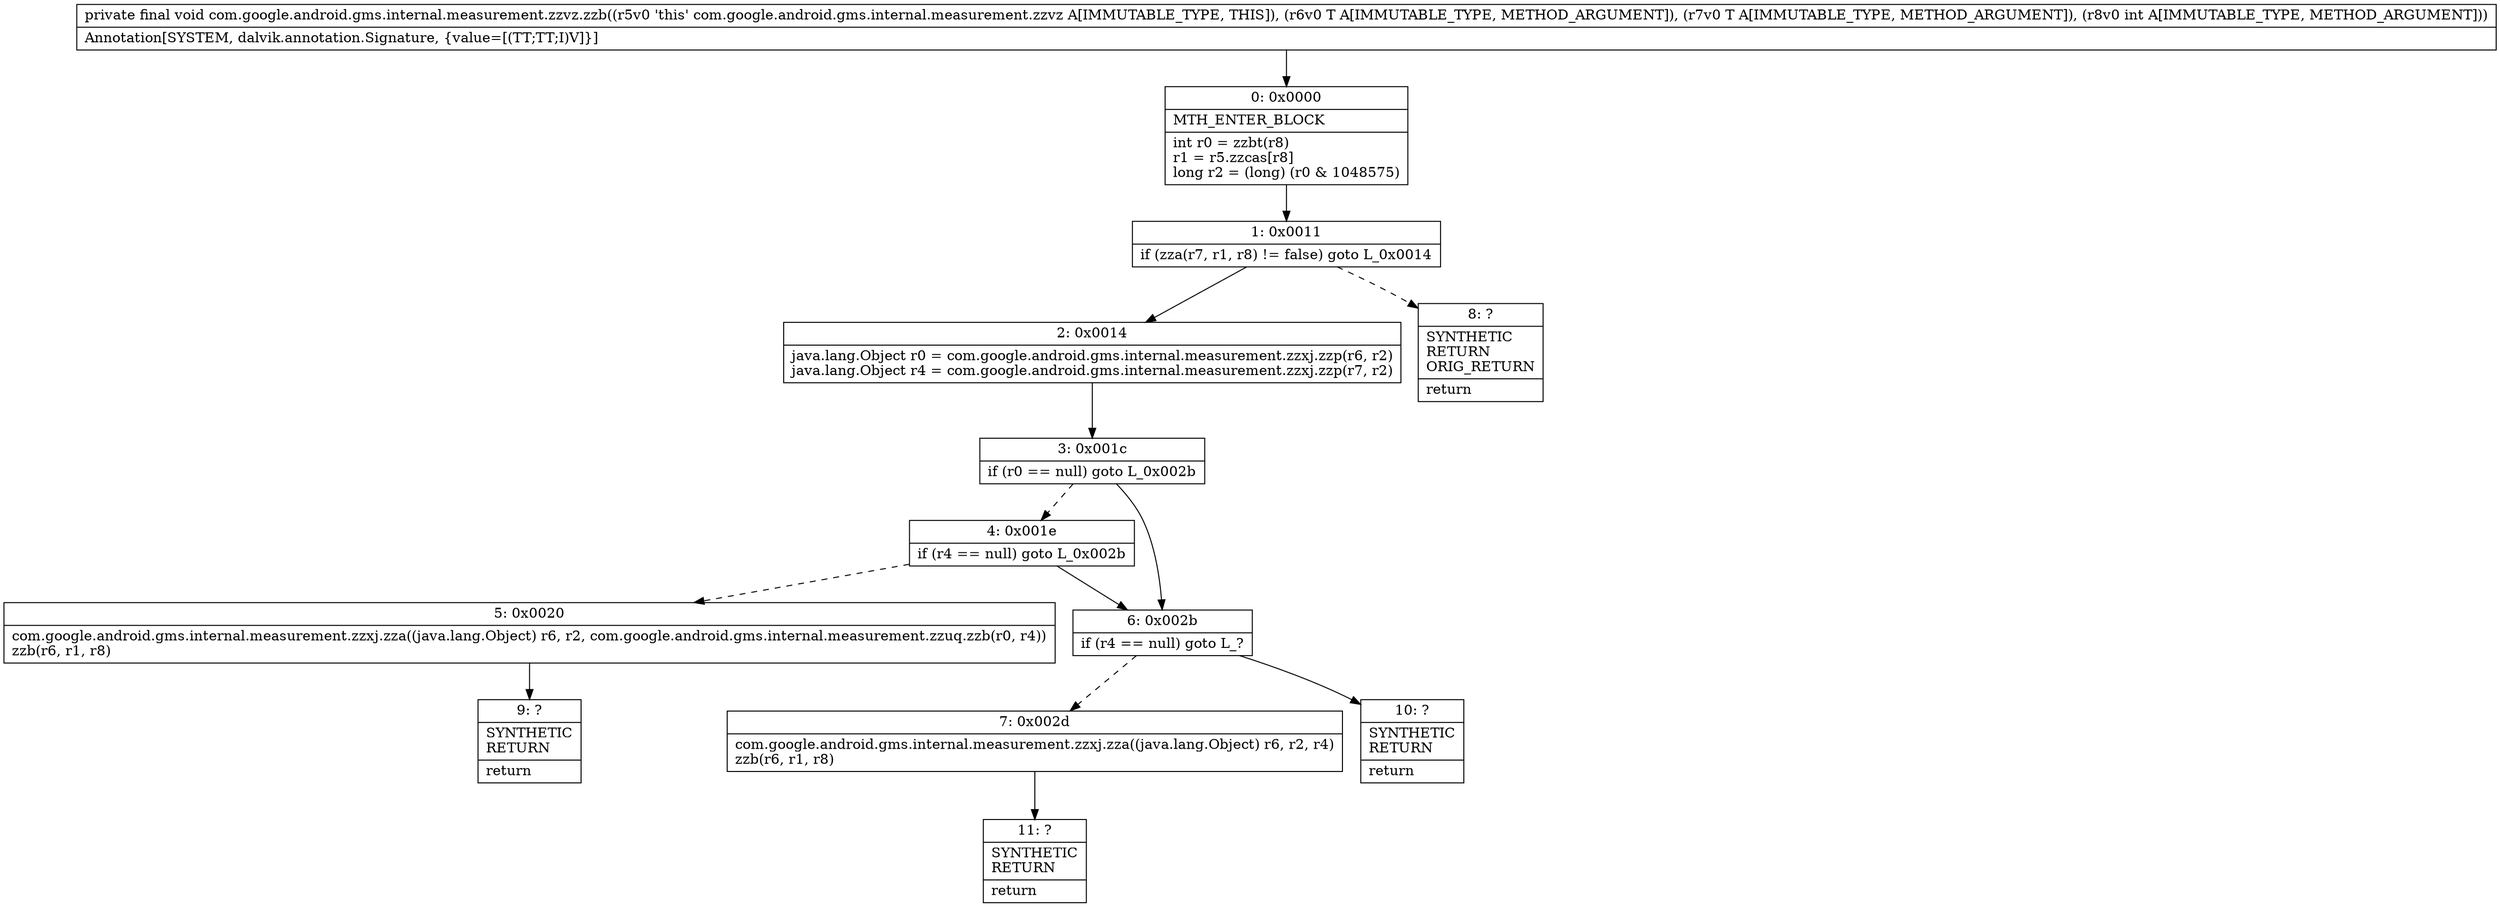 digraph "CFG forcom.google.android.gms.internal.measurement.zzvz.zzb(Ljava\/lang\/Object;Ljava\/lang\/Object;I)V" {
Node_0 [shape=record,label="{0\:\ 0x0000|MTH_ENTER_BLOCK\l|int r0 = zzbt(r8)\lr1 = r5.zzcas[r8]\llong r2 = (long) (r0 & 1048575)\l}"];
Node_1 [shape=record,label="{1\:\ 0x0011|if (zza(r7, r1, r8) != false) goto L_0x0014\l}"];
Node_2 [shape=record,label="{2\:\ 0x0014|java.lang.Object r0 = com.google.android.gms.internal.measurement.zzxj.zzp(r6, r2)\ljava.lang.Object r4 = com.google.android.gms.internal.measurement.zzxj.zzp(r7, r2)\l}"];
Node_3 [shape=record,label="{3\:\ 0x001c|if (r0 == null) goto L_0x002b\l}"];
Node_4 [shape=record,label="{4\:\ 0x001e|if (r4 == null) goto L_0x002b\l}"];
Node_5 [shape=record,label="{5\:\ 0x0020|com.google.android.gms.internal.measurement.zzxj.zza((java.lang.Object) r6, r2, com.google.android.gms.internal.measurement.zzuq.zzb(r0, r4))\lzzb(r6, r1, r8)\l}"];
Node_6 [shape=record,label="{6\:\ 0x002b|if (r4 == null) goto L_?\l}"];
Node_7 [shape=record,label="{7\:\ 0x002d|com.google.android.gms.internal.measurement.zzxj.zza((java.lang.Object) r6, r2, r4)\lzzb(r6, r1, r8)\l}"];
Node_8 [shape=record,label="{8\:\ ?|SYNTHETIC\lRETURN\lORIG_RETURN\l|return\l}"];
Node_9 [shape=record,label="{9\:\ ?|SYNTHETIC\lRETURN\l|return\l}"];
Node_10 [shape=record,label="{10\:\ ?|SYNTHETIC\lRETURN\l|return\l}"];
Node_11 [shape=record,label="{11\:\ ?|SYNTHETIC\lRETURN\l|return\l}"];
MethodNode[shape=record,label="{private final void com.google.android.gms.internal.measurement.zzvz.zzb((r5v0 'this' com.google.android.gms.internal.measurement.zzvz A[IMMUTABLE_TYPE, THIS]), (r6v0 T A[IMMUTABLE_TYPE, METHOD_ARGUMENT]), (r7v0 T A[IMMUTABLE_TYPE, METHOD_ARGUMENT]), (r8v0 int A[IMMUTABLE_TYPE, METHOD_ARGUMENT]))  | Annotation[SYSTEM, dalvik.annotation.Signature, \{value=[(TT;TT;I)V]\}]\l}"];
MethodNode -> Node_0;
Node_0 -> Node_1;
Node_1 -> Node_2;
Node_1 -> Node_8[style=dashed];
Node_2 -> Node_3;
Node_3 -> Node_4[style=dashed];
Node_3 -> Node_6;
Node_4 -> Node_5[style=dashed];
Node_4 -> Node_6;
Node_5 -> Node_9;
Node_6 -> Node_7[style=dashed];
Node_6 -> Node_10;
Node_7 -> Node_11;
}

